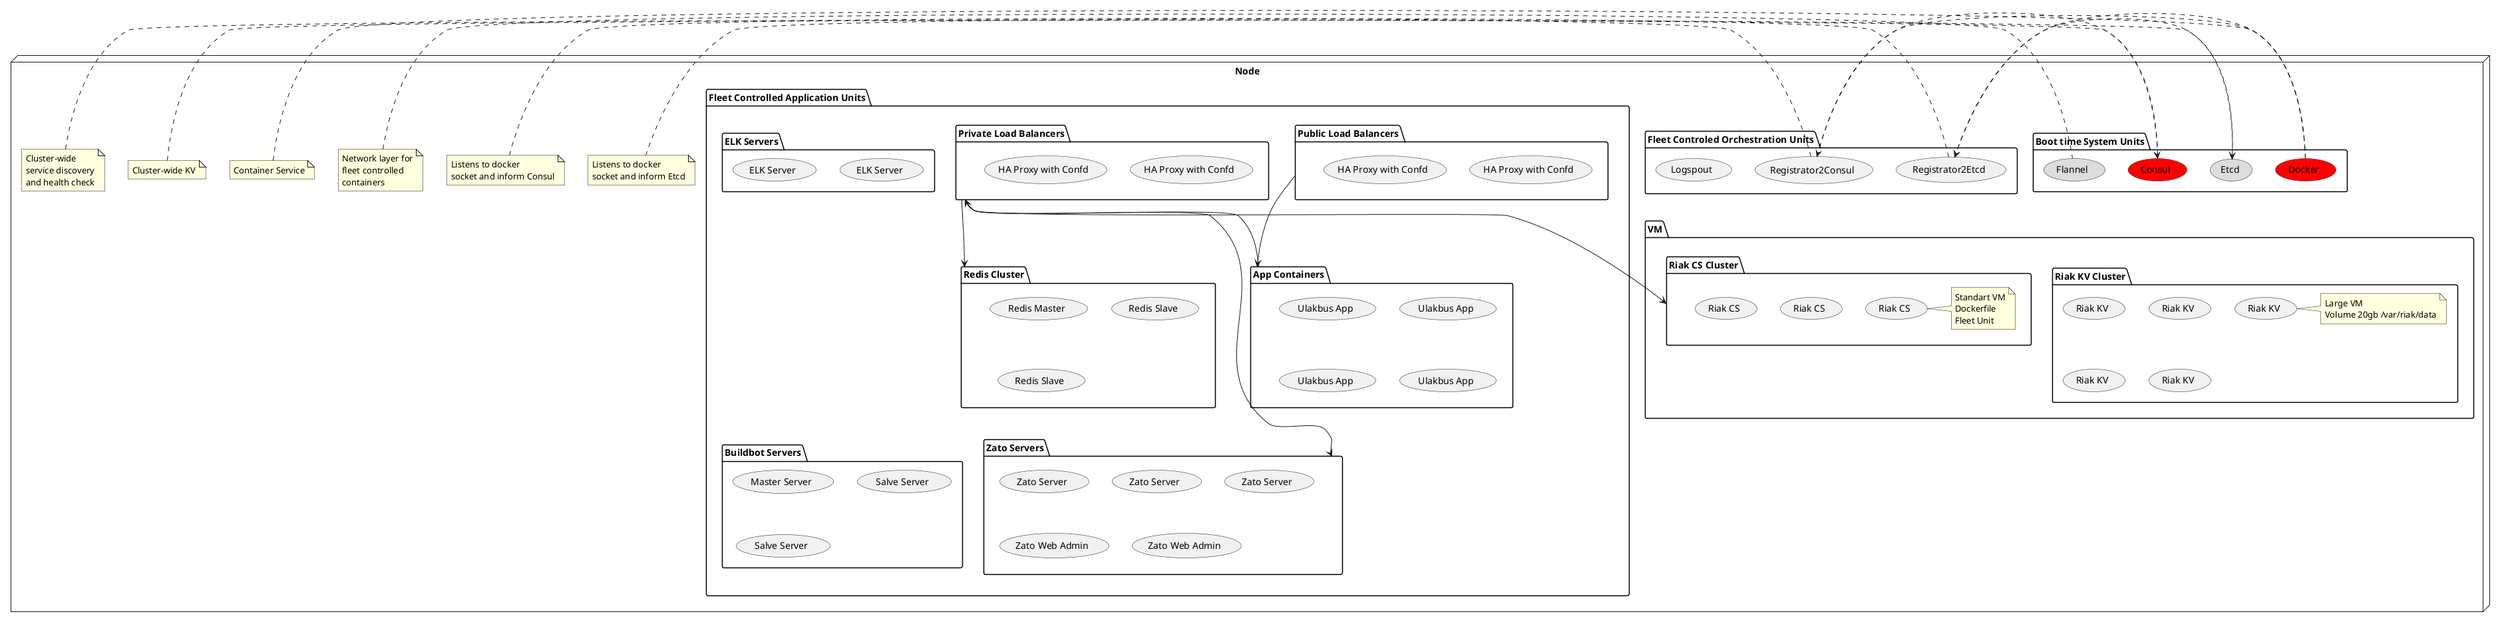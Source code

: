 @startuml
'left to right direction
skinparam packageStyle rect


node "Node" {
    folder "Boot time System Units"{
        (Flannel) as Flannel #DDDDDD
        (Etcd) as Etcd #DDDDDD
        (Docker) as Docker #red
        (Consul) as Consul #red
    }

    folder "Fleet Controled Orchestration Units"{
        (Registrator2Etcd) as R2E
        (Registrator2Consul) as R2C
        (Logspout) as R2L
    }

    Docker .> R2E
    R2E .> Etcd
    Docker .> R2C
    R2C .> Consul

    note right of R2E
        Listens to docker
        socket and inform Etcd
    end note

    note right of R2C
        Listens to docker
        socket and inform Consul
    end note

    note left of Flannel
        Network layer for
        fleet controlled
        containers
    end note

    note left of Docker
        Container Service
    end note

    note left of Etcd
        Cluster-wide KV
    end note

    note left of Consul
        Cluster-wide
        service discovery
        and health check
    end note

    folder "VM" {
        folder "Riak KV Cluster" as RiakKVCluster{
            (Riak KV) as Riak1
            (Riak KV) as Riak2
            (Riak KV) as Riak3
            (Riak KV) as Riak4
            (Riak KV) as Riak5
            note right of Riak1
                Large VM
                Volume 20gb /var/riak/data
            end note
        }
        folder "Riak CS Cluster" as RiakCSCluster{
            (Riak CS) as RiakCS1
            (Riak CS) as RiakCS2
            (Riak CS) as RiakCS3
            note right of RiakCS3
                Standart VM
                Dockerfile
                Fleet Unit
            end note
        }


    }

    folder "Fleet Controlled Application Units" {
        folder "Public Load Balancers" as PublicLB {
            (HA Proxy with Confd) as HAProxyConfdPublic1
            (HA Proxy with Confd) as HAProxyConfdPublic2
        }
        folder "Private Load Balancers" as PrivateLB {
            (HA Proxy with Confd) as HAProxyConfdPrivate1
            (HA Proxy with Confd) as HAProxyConfdPrivate2
        }

        folder "Redis Cluster" as RedisCluster {
            (Redis Master) as RedisMaster
            (Redis Slave) as RedisSlave1
            (Redis Slave) as RedisSlave2
        }
        folder "App Containers" as AppContainers {
            (Ulakbus App) as App1
            (Ulakbus App) as App2
            (Ulakbus App) as App3
            (Ulakbus App) as App4
        }

        folder "Zato Servers" as ZatoServers{
            (Zato Server) as ZatoServer1
            (Zato Server) as ZatoServer2
            (Zato Server) as ZatoServer3
            (Zato Web Admin) as ZatoWA1
            (Zato Web Admin) as ZatoWA2
        }
        folder "ELK Servers" as ELKServers{
            (ELK Server) as ELKServer1
            (ELK Server) as ELKServer2
        }
        folder "Buildbot Servers" as BuildBotServers{
            (Master Server) as Master1
            (Salve Server) as Slave1
            (Salve Server) as SlaveN
        }
        PublicLB--> AppContainers
        PrivateLB --> RedisCluster
        PrivateLB --> RiakCSCluster
        PrivateLB <-- AppContainers
        PrivateLB --> ZatoServers
    }
}
@enduml